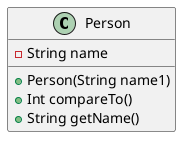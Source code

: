 @startuml

class Person {
    -String name
    +Person(String name1)
    +Int compareTo()
    +String getName()
}
@enduml